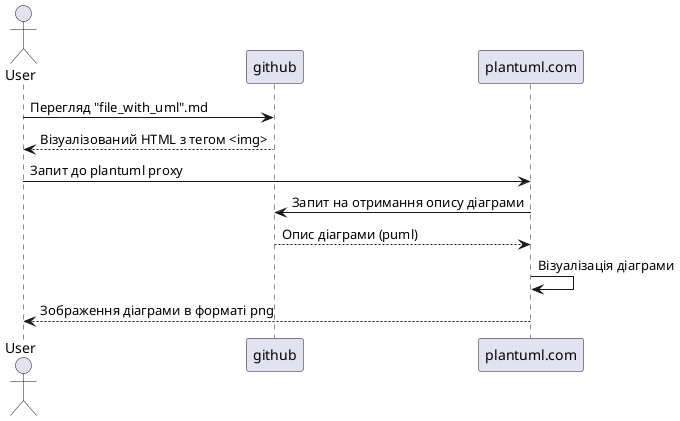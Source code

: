 @startuml
Actor User
participant github
participant plantuml.com
User -> github: Перегляд "file_with_uml".md
github --> User: Візуалізований HTML з тегом <img> 
User -> plantuml.com: Запит до plantuml proxy
plantuml.com -> github: Запит на отримання опису діаграми
github --> plantuml.com : Опис діаграми (puml) 
plantuml.com -> plantuml.com: Візуалізація діаграми
plantuml.com --> User: Зображення діаграми в форматі png 
@enduml
